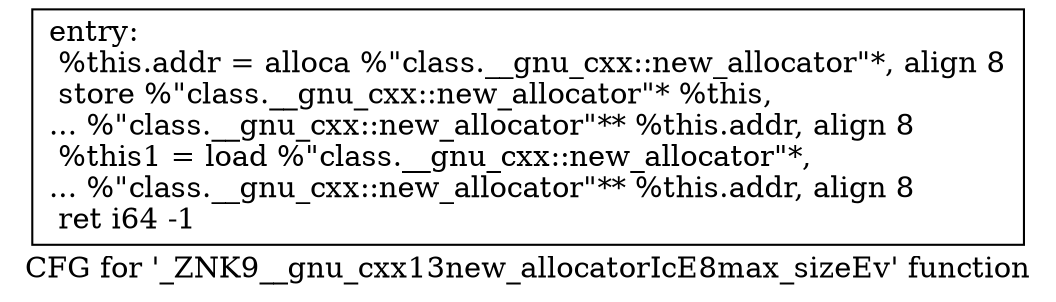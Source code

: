 digraph "CFG for '_ZNK9__gnu_cxx13new_allocatorIcE8max_sizeEv' function" {
	label="CFG for '_ZNK9__gnu_cxx13new_allocatorIcE8max_sizeEv' function";

	Node0x6b85780 [shape=record,label="{entry:\l  %this.addr = alloca %\"class.__gnu_cxx::new_allocator\"*, align 8\l  store %\"class.__gnu_cxx::new_allocator\"* %this,\l... %\"class.__gnu_cxx::new_allocator\"** %this.addr, align 8\l  %this1 = load %\"class.__gnu_cxx::new_allocator\"*,\l... %\"class.__gnu_cxx::new_allocator\"** %this.addr, align 8\l  ret i64 -1\l}"];
}
